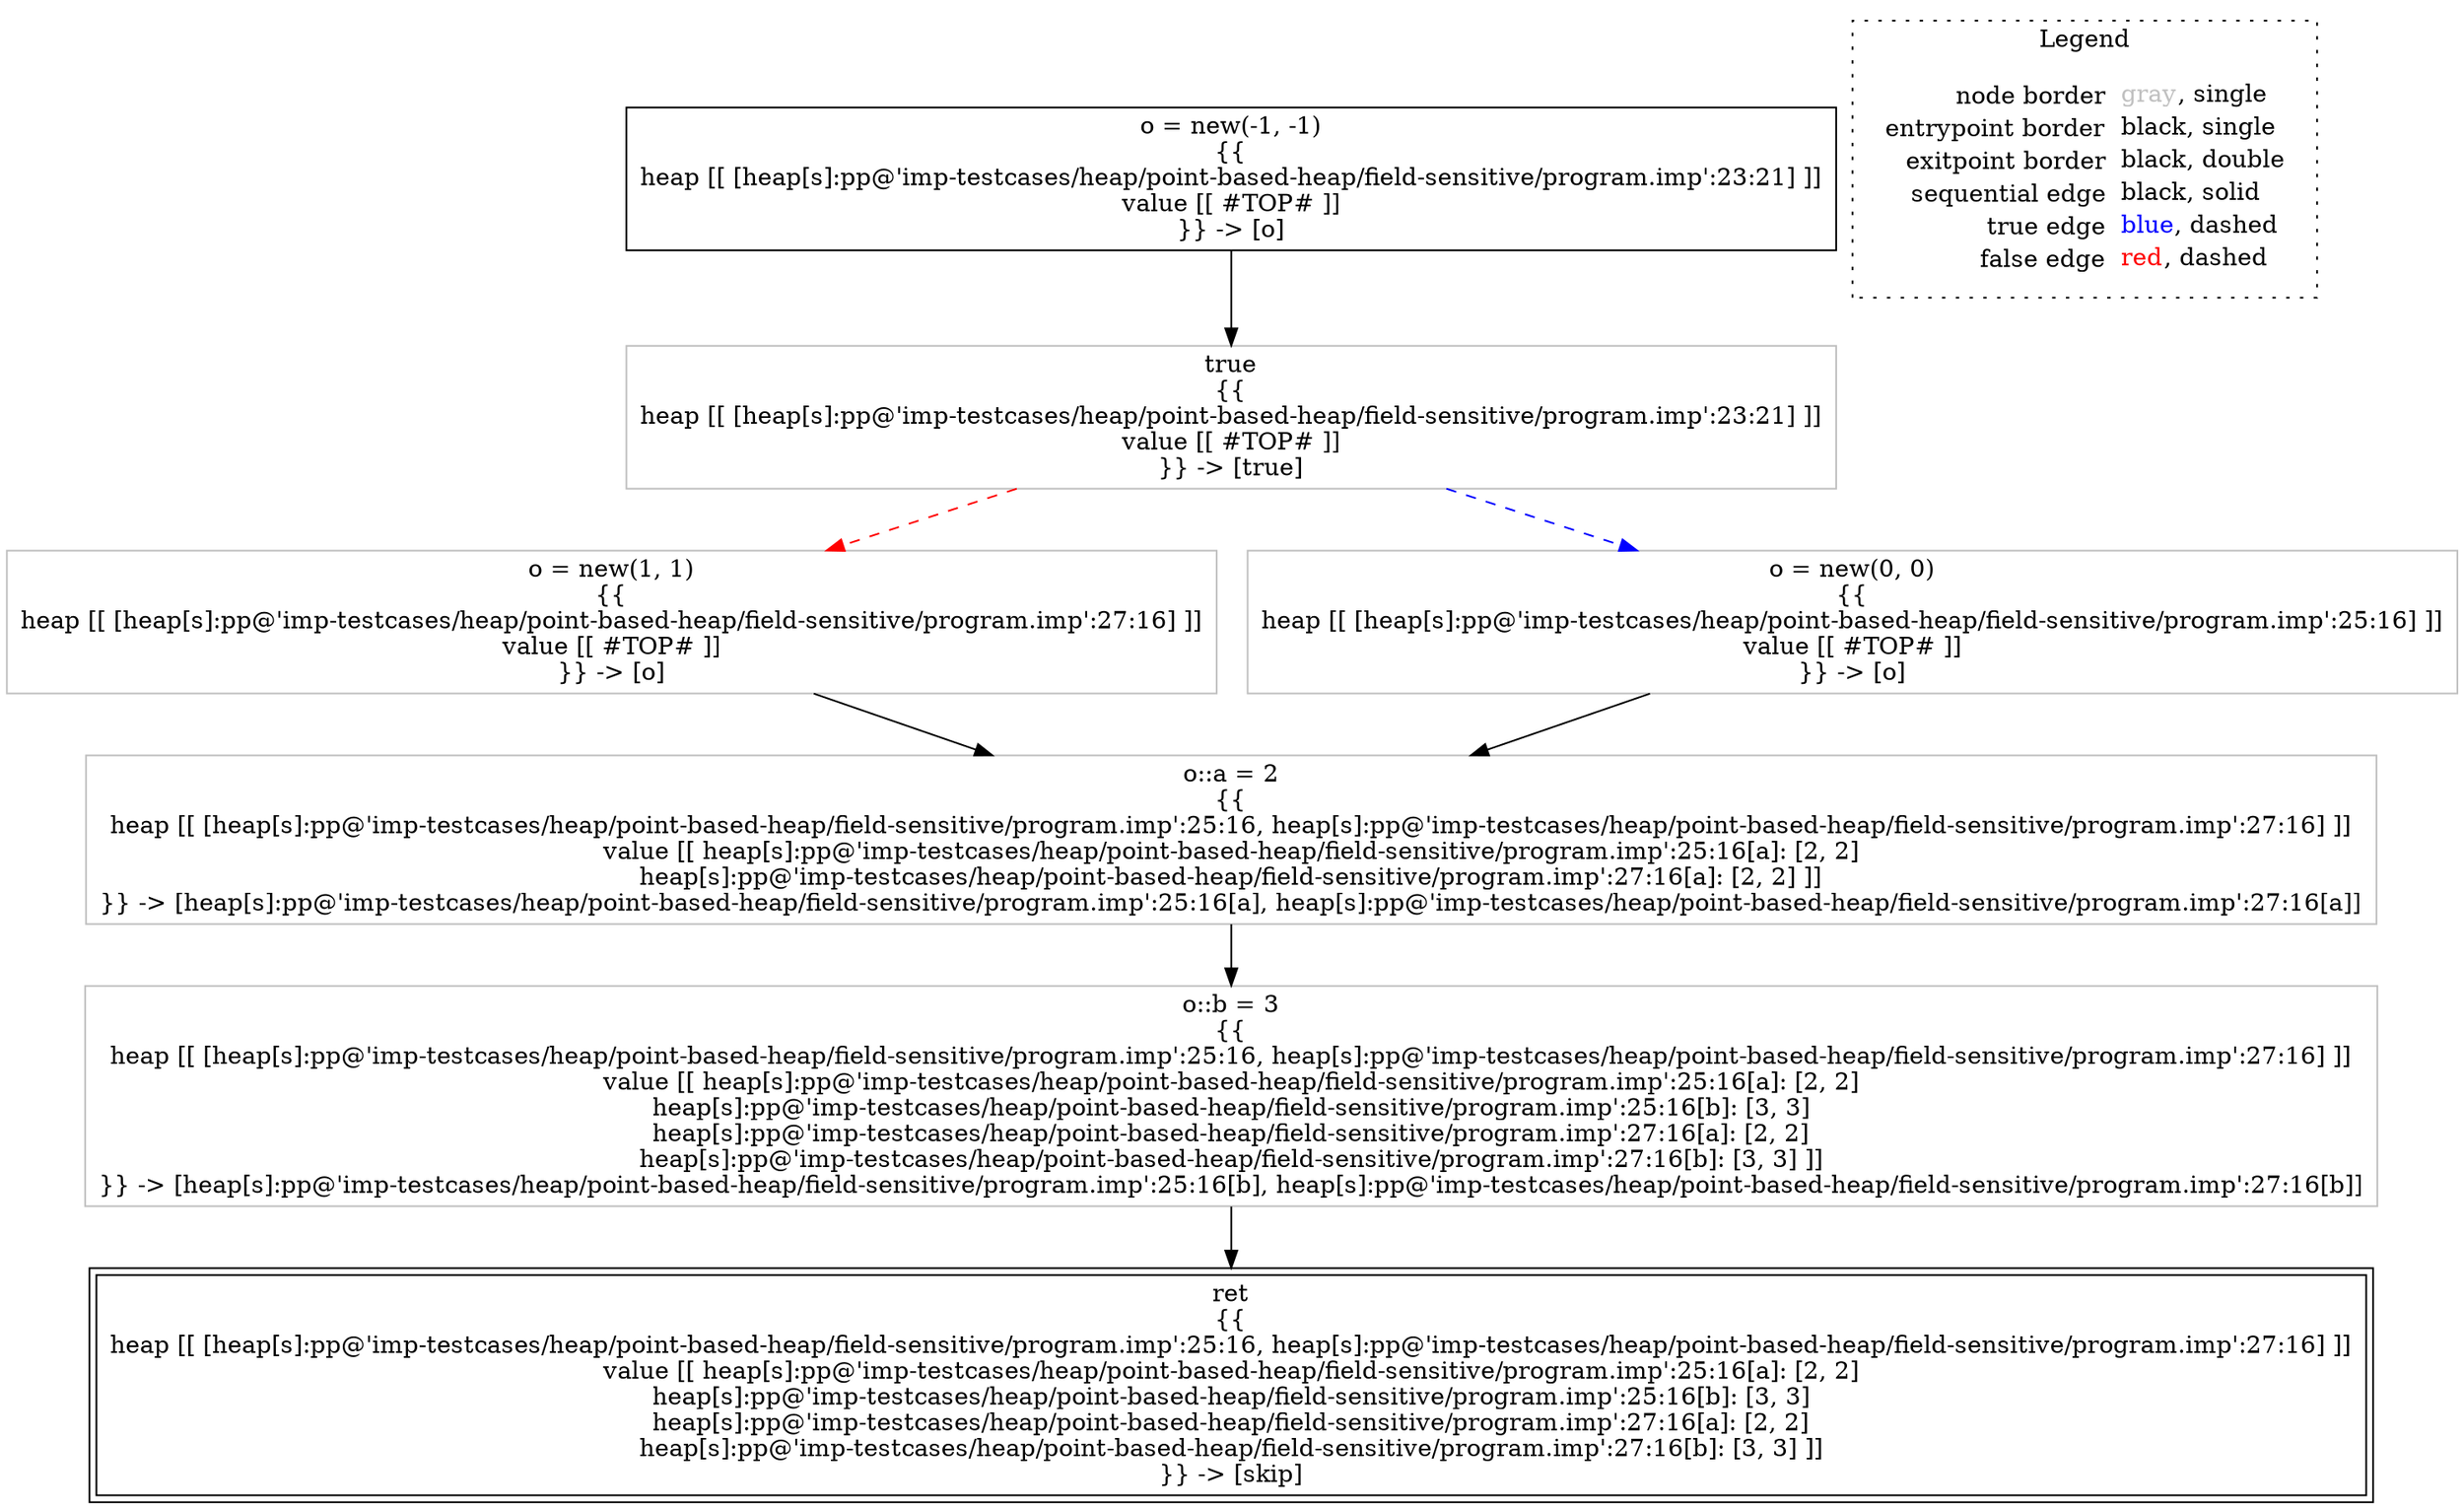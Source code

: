 digraph {
	"node0" [shape="rect",color="black",label=<o = new(-1, -1)<BR/>{{<BR/>heap [[ [heap[s]:pp@'imp-testcases/heap/point-based-heap/field-sensitive/program.imp':23:21] ]]<BR/>value [[ #TOP# ]]<BR/>}} -&gt; [o]>];
	"node1" [shape="rect",color="gray",label=<true<BR/>{{<BR/>heap [[ [heap[s]:pp@'imp-testcases/heap/point-based-heap/field-sensitive/program.imp':23:21] ]]<BR/>value [[ #TOP# ]]<BR/>}} -&gt; [true]>];
	"node2" [shape="rect",color="gray",label=<o::b = 3<BR/>{{<BR/>heap [[ [heap[s]:pp@'imp-testcases/heap/point-based-heap/field-sensitive/program.imp':25:16, heap[s]:pp@'imp-testcases/heap/point-based-heap/field-sensitive/program.imp':27:16] ]]<BR/>value [[ heap[s]:pp@'imp-testcases/heap/point-based-heap/field-sensitive/program.imp':25:16[a]: [2, 2]<BR/>heap[s]:pp@'imp-testcases/heap/point-based-heap/field-sensitive/program.imp':25:16[b]: [3, 3]<BR/>heap[s]:pp@'imp-testcases/heap/point-based-heap/field-sensitive/program.imp':27:16[a]: [2, 2]<BR/>heap[s]:pp@'imp-testcases/heap/point-based-heap/field-sensitive/program.imp':27:16[b]: [3, 3] ]]<BR/>}} -&gt; [heap[s]:pp@'imp-testcases/heap/point-based-heap/field-sensitive/program.imp':25:16[b], heap[s]:pp@'imp-testcases/heap/point-based-heap/field-sensitive/program.imp':27:16[b]]>];
	"node3" [shape="rect",color="gray",label=<o = new(1, 1)<BR/>{{<BR/>heap [[ [heap[s]:pp@'imp-testcases/heap/point-based-heap/field-sensitive/program.imp':27:16] ]]<BR/>value [[ #TOP# ]]<BR/>}} -&gt; [o]>];
	"node4" [shape="rect",color="black",peripheries="2",label=<ret<BR/>{{<BR/>heap [[ [heap[s]:pp@'imp-testcases/heap/point-based-heap/field-sensitive/program.imp':25:16, heap[s]:pp@'imp-testcases/heap/point-based-heap/field-sensitive/program.imp':27:16] ]]<BR/>value [[ heap[s]:pp@'imp-testcases/heap/point-based-heap/field-sensitive/program.imp':25:16[a]: [2, 2]<BR/>heap[s]:pp@'imp-testcases/heap/point-based-heap/field-sensitive/program.imp':25:16[b]: [3, 3]<BR/>heap[s]:pp@'imp-testcases/heap/point-based-heap/field-sensitive/program.imp':27:16[a]: [2, 2]<BR/>heap[s]:pp@'imp-testcases/heap/point-based-heap/field-sensitive/program.imp':27:16[b]: [3, 3] ]]<BR/>}} -&gt; [skip]>];
	"node5" [shape="rect",color="gray",label=<o = new(0, 0)<BR/>{{<BR/>heap [[ [heap[s]:pp@'imp-testcases/heap/point-based-heap/field-sensitive/program.imp':25:16] ]]<BR/>value [[ #TOP# ]]<BR/>}} -&gt; [o]>];
	"node6" [shape="rect",color="gray",label=<o::a = 2<BR/>{{<BR/>heap [[ [heap[s]:pp@'imp-testcases/heap/point-based-heap/field-sensitive/program.imp':25:16, heap[s]:pp@'imp-testcases/heap/point-based-heap/field-sensitive/program.imp':27:16] ]]<BR/>value [[ heap[s]:pp@'imp-testcases/heap/point-based-heap/field-sensitive/program.imp':25:16[a]: [2, 2]<BR/>heap[s]:pp@'imp-testcases/heap/point-based-heap/field-sensitive/program.imp':27:16[a]: [2, 2] ]]<BR/>}} -&gt; [heap[s]:pp@'imp-testcases/heap/point-based-heap/field-sensitive/program.imp':25:16[a], heap[s]:pp@'imp-testcases/heap/point-based-heap/field-sensitive/program.imp':27:16[a]]>];
	"node1" -> "node3" [color="red",style="dashed"];
	"node1" -> "node5" [color="blue",style="dashed"];
	"node2" -> "node4" [color="black"];
	"node3" -> "node6" [color="black"];
	"node5" -> "node6" [color="black"];
	"node0" -> "node1" [color="black"];
	"node6" -> "node2" [color="black"];
subgraph cluster_legend {
	label="Legend";
	style=dotted;
	node [shape=plaintext];
	"legend" [label=<<table border="0" cellpadding="2" cellspacing="0" cellborder="0"><tr><td align="right">node border&nbsp;</td><td align="left"><font color="gray">gray</font>, single</td></tr><tr><td align="right">entrypoint border&nbsp;</td><td align="left"><font color="black">black</font>, single</td></tr><tr><td align="right">exitpoint border&nbsp;</td><td align="left"><font color="black">black</font>, double</td></tr><tr><td align="right">sequential edge&nbsp;</td><td align="left"><font color="black">black</font>, solid</td></tr><tr><td align="right">true edge&nbsp;</td><td align="left"><font color="blue">blue</font>, dashed</td></tr><tr><td align="right">false edge&nbsp;</td><td align="left"><font color="red">red</font>, dashed</td></tr></table>>];
}

}

